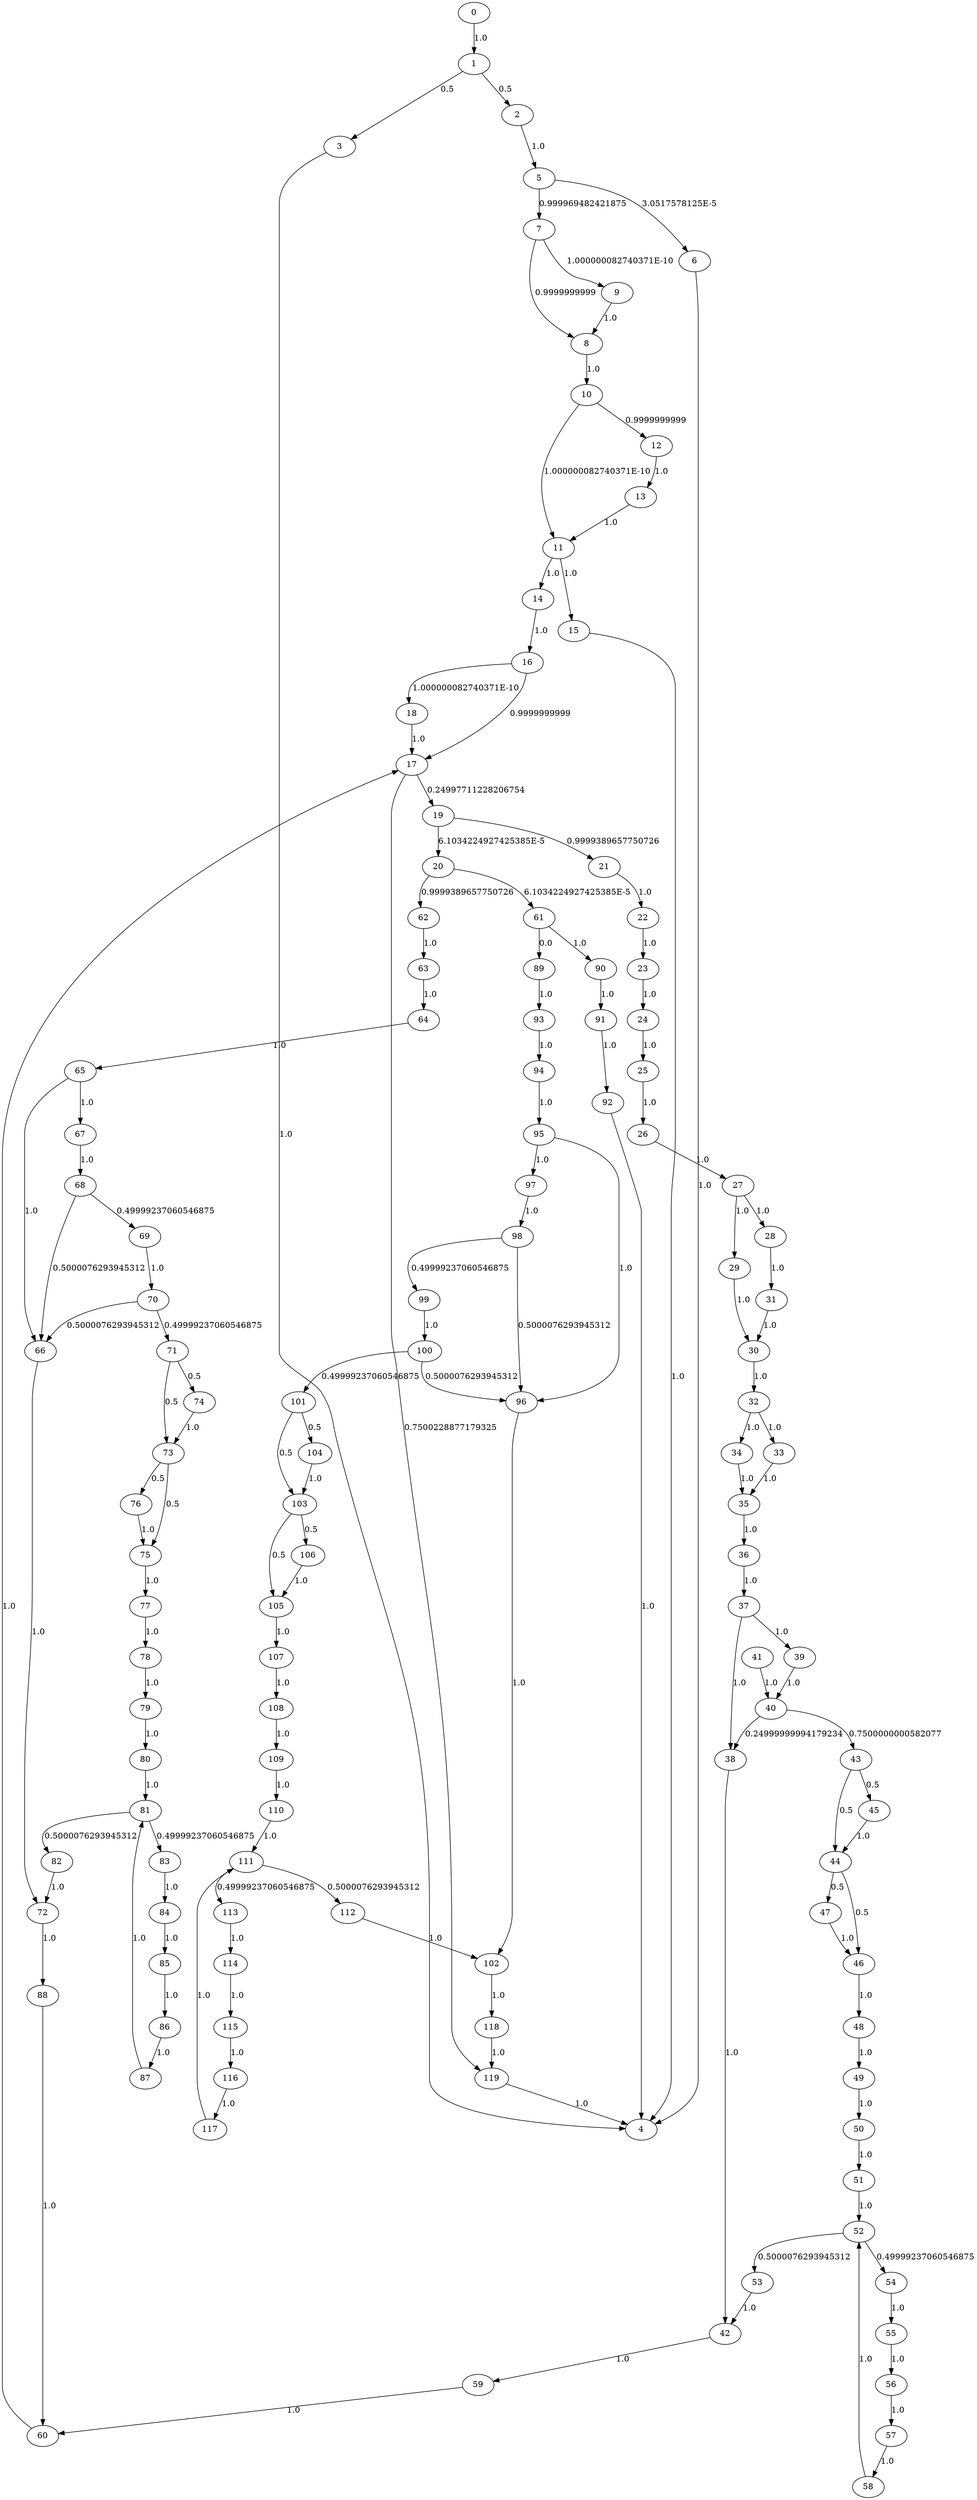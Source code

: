 digraph {
	0 -> 1[label= "1.0"];
	1 -> 2[label= "0.5"];
	1 -> 3[label= "0.5"];
	3 -> 4[label= "1.0"];
	2 -> 5[label= "1.0"];
	6 -> 4[label= "1.0"];
	7 -> 8[label= "0.9999999999"];
	7 -> 9[label= "1.000000082740371E-10"];
	9 -> 8[label= "1.0"];
	8 -> 10[label= "1.0"];
	10 -> 11[label= "1.000000082740371E-10"];
	10 -> 12[label= "0.9999999999"];
	12 -> 13[label= "1.0"];
	13 -> 11[label= "1.0"];
	11 -> 14[label= "1.0"];
	11 -> 15[label= "1.0"];
	15 -> 4[label= "1.0"];
	14 -> 16[label= "1.0"];
	16 -> 17[label= "0.9999999999"];
	16 -> 18[label= "1.000000082740371E-10"];
	18 -> 17[label= "1.0"];
	19 -> 20[label= "6.1034224927425385E-5"];
	19 -> 21[label= "0.9999389657750726"];
	21 -> 22[label= "1.0"];
	22 -> 23[label= "1.0"];
	23 -> 24[label= "1.0"];
	24 -> 25[label= "1.0"];
	25 -> 26[label= "1.0"];
	26 -> 27[label= "1.0"];
	27 -> 28[label= "1.0"];
	27 -> 29[label= "1.0"];
	29 -> 30[label= "1.0"];
	28 -> 31[label= "1.0"];
	31 -> 30[label= "1.0"];
	30 -> 32[label= "1.0"];
	32 -> 33[label= "1.0"];
	32 -> 34[label= "1.0"];
	34 -> 35[label= "1.0"];
	33 -> 35[label= "1.0"];
	35 -> 36[label= "1.0"];
	36 -> 37[label= "1.0"];
	37 -> 38[label= "1.0"];
	37 -> 39[label= "1.0"];
	39 -> 40[label= "1.0"];
	41 -> 40[label= "1.0"];
	38 -> 42[label= "1.0"];
	43 -> 44[label= "0.5"];
	43 -> 45[label= "0.5"];
	45 -> 44[label= "1.0"];
	44 -> 46[label= "0.5"];
	44 -> 47[label= "0.5"];
	47 -> 46[label= "1.0"];
	46 -> 48[label= "1.0"];
	48 -> 49[label= "1.0"];
	49 -> 50[label= "1.0"];
	50 -> 51[label= "1.0"];
	51 -> 52[label= "1.0"];
	52 -> 53[label= "0.5000076293945312"];
	52 -> 54[label= "0.49999237060546875"];
	54 -> 55[label= "1.0"];
	55 -> 56[label= "1.0"];
	56 -> 57[label= "1.0"];
	57 -> 58[label= "1.0"];
	58 -> 52[label= "1.0"];
	53 -> 42[label= "1.0"];
	42 -> 59[label= "1.0"];
	59 -> 60[label= "1.0"];
	20 -> 61[label= "6.1034224927425385E-5"];
	20 -> 62[label= "0.9999389657750726"];
	62 -> 63[label= "1.0"];
	63 -> 64[label= "1.0"];
	64 -> 65[label= "1.0"];
	65 -> 66[label= "1.0"];
	65 -> 67[label= "1.0"];
	67 -> 68[label= "1.0"];
	68 -> 66[label= "0.5000076293945312"];
	68 -> 69[label= "0.49999237060546875"];
	69 -> 70[label= "1.0"];
	70 -> 71[label= "0.49999237060546875"];
	70 -> 66[label= "0.5000076293945312"];
	66 -> 72[label= "1.0"];
	71 -> 73[label= "0.5"];
	71 -> 74[label= "0.5"];
	74 -> 73[label= "1.0"];
	73 -> 75[label= "0.5"];
	73 -> 76[label= "0.5"];
	76 -> 75[label= "1.0"];
	75 -> 77[label= "1.0"];
	77 -> 78[label= "1.0"];
	78 -> 79[label= "1.0"];
	79 -> 80[label= "1.0"];
	80 -> 81[label= "1.0"];
	81 -> 82[label= "0.5000076293945312"];
	81 -> 83[label= "0.49999237060546875"];
	83 -> 84[label= "1.0"];
	84 -> 85[label= "1.0"];
	85 -> 86[label= "1.0"];
	86 -> 87[label= "1.0"];
	87 -> 81[label= "1.0"];
	82 -> 72[label= "1.0"];
	72 -> 88[label= "1.0"];
	88 -> 60[label= "1.0"];
	61 -> 89[label= "0.0"];
	61 -> 90[label= "1.0"];
	90 -> 91[label= "1.0"];
	91 -> 92[label= "1.0"];
	92 -> 4[label= "1.0"];
	89 -> 93[label= "1.0"];
	93 -> 94[label= "1.0"];
	94 -> 95[label= "1.0"];
	95 -> 96[label= "1.0"];
	95 -> 97[label= "1.0"];
	97 -> 98[label= "1.0"];
	98 -> 96[label= "0.5000076293945312"];
	98 -> 99[label= "0.49999237060546875"];
	99 -> 100[label= "1.0"];
	100 -> 101[label= "0.49999237060546875"];
	100 -> 96[label= "0.5000076293945312"];
	96 -> 102[label= "1.0"];
	101 -> 103[label= "0.5"];
	101 -> 104[label= "0.5"];
	104 -> 103[label= "1.0"];
	103 -> 105[label= "0.5"];
	103 -> 106[label= "0.5"];
	106 -> 105[label= "1.0"];
	105 -> 107[label= "1.0"];
	107 -> 108[label= "1.0"];
	108 -> 109[label= "1.0"];
	109 -> 110[label= "1.0"];
	110 -> 111[label= "1.0"];
	111 -> 112[label= "0.5000076293945312"];
	111 -> 113[label= "0.49999237060546875"];
	113 -> 114[label= "1.0"];
	114 -> 115[label= "1.0"];
	115 -> 116[label= "1.0"];
	116 -> 117[label= "1.0"];
	117 -> 111[label= "1.0"];
	112 -> 102[label= "1.0"];
	102 -> 118[label= "1.0"];
	118 -> 119[label= "1.0"];
	60 -> 17[label= "1.0"];
	119 -> 4[label= "1.0"];
	5 -> 7[label= "0.999969482421875"];
	5 -> 6[label= "3.0517578125E-5"];
	17 -> 119[label= "0.7500228877179325"];
	17 -> 19[label= "0.24997711228206754"];
	40 -> 43[label= "0.7500000000582077"];
	40 -> 38[label= "0.24999999994179234"];
}